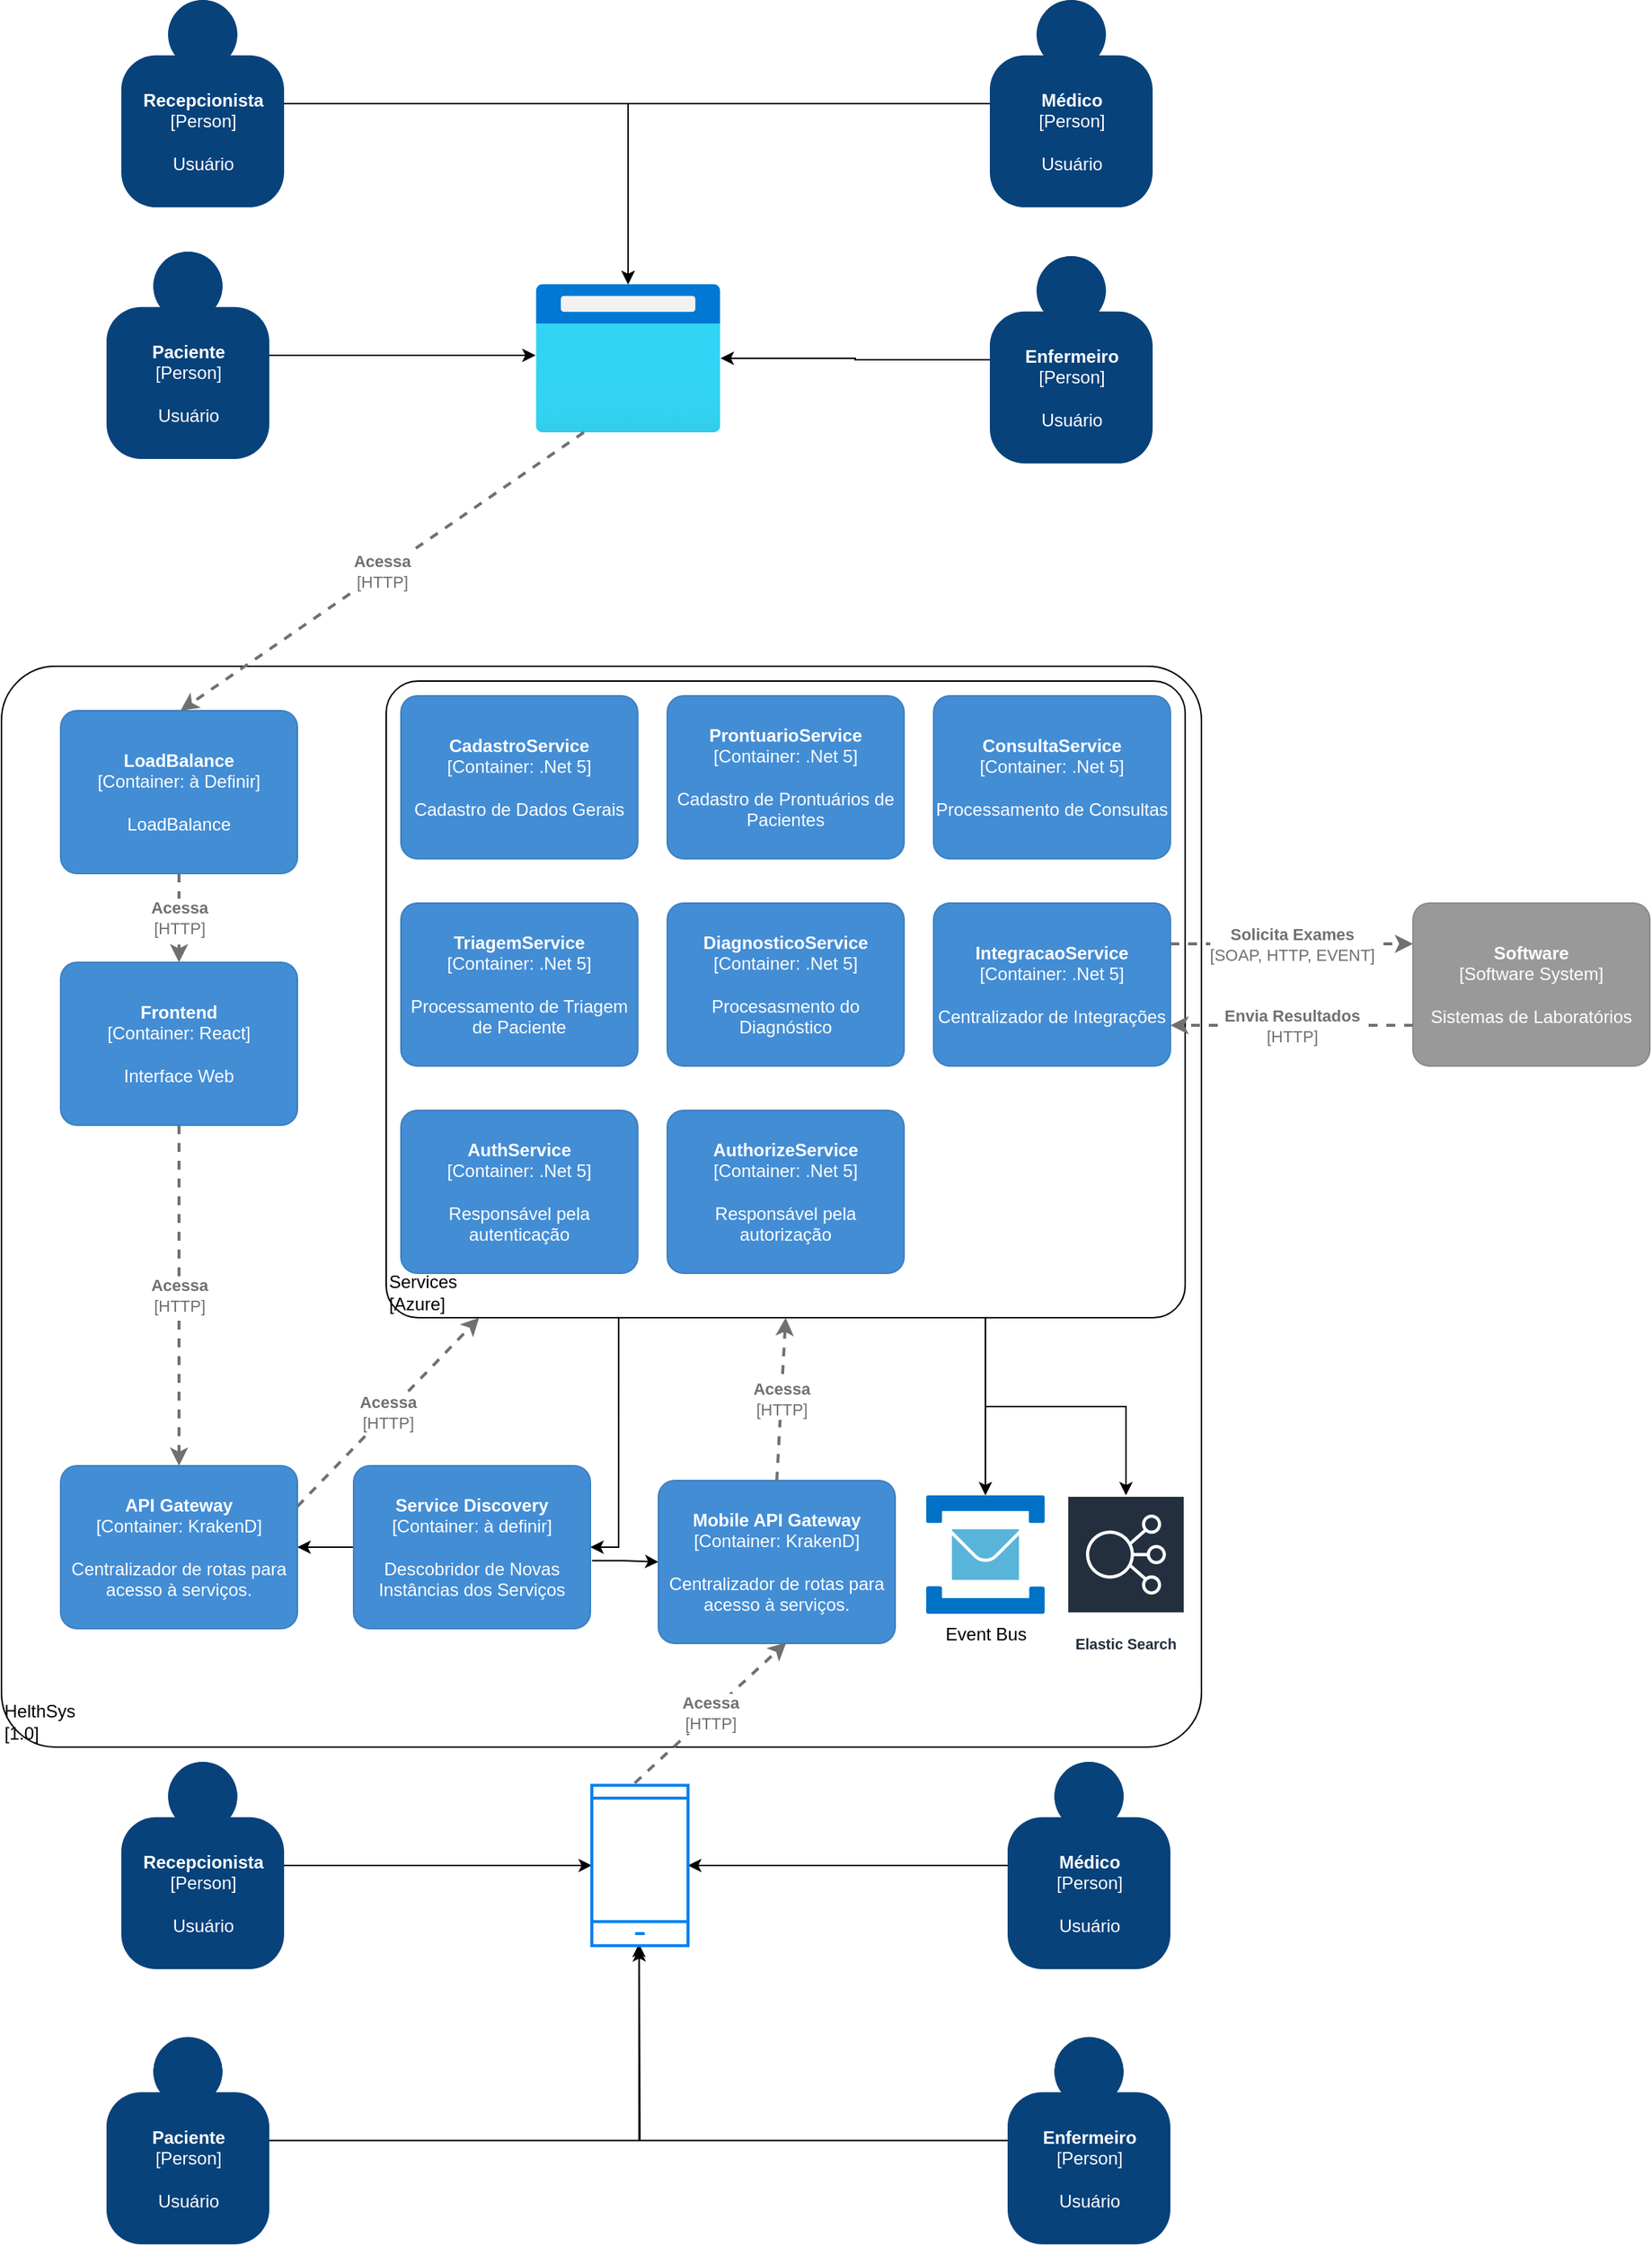 <mxfile version="14.9.0" type="google"><diagram id="BaI76qYOYfxVtnpHUfHF" name="Page-1"><mxGraphModel dx="923" dy="1544" grid="1" gridSize="10" guides="1" tooltips="1" connect="1" arrows="1" fold="1" page="1" pageScale="1" pageWidth="827" pageHeight="1169" math="0" shadow="0"><root><mxCell id="0"/><mxCell id="1" parent="0"/><object placeholders="1" c4Name="HelthSys" c4Type="ExecutionEnvironment" c4Application="1.0" label="&lt;div style=&quot;text-align: left&quot;&gt;%c4Name%&lt;/div&gt;&lt;div style=&quot;text-align: left&quot;&gt;[%c4Application%]&lt;/div&gt;" id="5dZFs4QNWxGwxjeWoB8a-1"><mxCell style="rounded=1;whiteSpace=wrap;html=1;labelBackgroundColor=none;fillColor=#ffffff;fontColor=#000000;align=left;arcSize=5;strokeColor=#000000;verticalAlign=bottom;metaEdit=1;metaData={&quot;c4Type&quot;:{&quot;editable&quot;:false}};points=[[0.25,0,0],[0.5,0,0],[0.75,0,0],[1,0.25,0],[1,0.5,0],[1,0.75,0],[0.75,1,0],[0.5,1,0],[0.25,1,0],[0,0.75,0],[0,0.5,0],[0,0.25,0]];" vertex="1" parent="1"><mxGeometry x="16" y="-690" width="811" height="730" as="geometry"/></mxCell></object><mxCell id="5dZFs4QNWxGwxjeWoB8a-16" style="edgeStyle=orthogonalEdgeStyle;rounded=0;orthogonalLoop=1;jettySize=auto;html=1;exitX=0.291;exitY=1.001;exitDx=0;exitDy=0;exitPerimeter=0;entryX=1;entryY=0.5;entryDx=0;entryDy=0;entryPerimeter=0;" edge="1" parent="1" source="5dZFs4QNWxGwxjeWoB8a-7" target="5dZFs4QNWxGwxjeWoB8a-9"><mxGeometry relative="1" as="geometry"><Array as="points"><mxPoint x="433" y="-95"/></Array></mxGeometry></mxCell><object placeholders="1" c4Name="Services" c4Type="DeploymentNode" c4OperationSystem="Azure" c4ScalingFactor="" label="&lt;div style=&quot;text-align: left&quot;&gt;%c4Name%&lt;/div&gt;&lt;div style=&quot;text-align: left&quot;&gt;[%c4OperationSystem%]&lt;/div&gt;&lt;div style=&quot;text-align: right&quot;&gt;%c4ScalingFactor%&lt;/div&gt;" id="5dZFs4QNWxGwxjeWoB8a-7"><mxCell style="rounded=1;whiteSpace=wrap;html=1;labelBackgroundColor=none;fillColor=#ffffff;fontColor=#000000;align=left;arcSize=5;strokeColor=#000000;verticalAlign=bottom;metaEdit=1;metaData={&quot;c4Type&quot;:{&quot;editable&quot;:false}};points=[[0.25,0,0],[0.5,0,0],[0.75,0,0],[1,0.25,0],[1,0.5,0],[1,0.75,0],[0.75,1,0],[0.5,1,0],[0.25,1,0],[0,0.75,0],[0,0.5,0],[0,0.25,0]];" vertex="1" parent="1"><mxGeometry x="276" y="-680" width="540" height="430" as="geometry"/></mxCell></object><object placeholders="1" c4Name="CadastroService" c4Type="Container" c4Technology=".Net 5" c4Description="Cadastro de Dados Gerais" label="&lt;b&gt;%c4Name%&lt;/b&gt;&lt;div&gt;[%c4Type%: %c4Technology%]&lt;/div&gt;&lt;br&gt;&lt;div&gt;%c4Description%&lt;/div&gt;" id="5dZFs4QNWxGwxjeWoB8a-2"><mxCell style="rounded=1;whiteSpace=wrap;html=1;labelBackgroundColor=none;fillColor=#438DD5;fontColor=#ffffff;align=center;arcSize=10;strokeColor=#3C7FC0;metaEdit=1;metaData={&quot;c4Type&quot;:{&quot;editable&quot;:false}};points=[[0.25,0,0],[0.5,0,0],[0.75,0,0],[1,0.25,0],[1,0.5,0],[1,0.75,0],[0.75,1,0],[0.5,1,0],[0.25,1,0],[0,0.75,0],[0,0.5,0],[0,0.25,0]];" vertex="1" parent="1"><mxGeometry x="286" y="-670" width="160" height="110.0" as="geometry"/></mxCell></object><object placeholders="1" c4Name="ProntuarioService" c4Type="Container" c4Technology=".Net 5" c4Description="Cadastro de Prontuários de Pacientes" label="&lt;b&gt;%c4Name%&lt;/b&gt;&lt;div&gt;[%c4Type%: %c4Technology%]&lt;/div&gt;&lt;br&gt;&lt;div&gt;%c4Description%&lt;/div&gt;" id="5dZFs4QNWxGwxjeWoB8a-3"><mxCell style="rounded=1;whiteSpace=wrap;html=1;labelBackgroundColor=none;fillColor=#438DD5;fontColor=#ffffff;align=center;arcSize=10;strokeColor=#3C7FC0;metaEdit=1;metaData={&quot;c4Type&quot;:{&quot;editable&quot;:false}};points=[[0.25,0,0],[0.5,0,0],[0.75,0,0],[1,0.25,0],[1,0.5,0],[1,0.75,0],[0.75,1,0],[0.5,1,0],[0.25,1,0],[0,0.75,0],[0,0.5,0],[0,0.25,0]];" vertex="1" parent="1"><mxGeometry x="466" y="-670" width="160" height="110.0" as="geometry"/></mxCell></object><object placeholders="1" c4Name="TriagemService" c4Type="Container" c4Technology=".Net 5" c4Description="Processamento de Triagem de Paciente" label="&lt;b&gt;%c4Name%&lt;/b&gt;&lt;div&gt;[%c4Type%: %c4Technology%]&lt;/div&gt;&lt;br&gt;&lt;div&gt;%c4Description%&lt;/div&gt;" id="5dZFs4QNWxGwxjeWoB8a-4"><mxCell style="rounded=1;whiteSpace=wrap;html=1;labelBackgroundColor=none;fillColor=#438DD5;fontColor=#ffffff;align=center;arcSize=10;strokeColor=#3C7FC0;metaEdit=1;metaData={&quot;c4Type&quot;:{&quot;editable&quot;:false}};points=[[0.25,0,0],[0.5,0,0],[0.75,0,0],[1,0.25,0],[1,0.5,0],[1,0.75,0],[0.75,1,0],[0.5,1,0],[0.25,1,0],[0,0.75,0],[0,0.5,0],[0,0.25,0]];" vertex="1" parent="1"><mxGeometry x="286" y="-530" width="160" height="110.0" as="geometry"/></mxCell></object><object placeholders="1" c4Name="DiagnosticoService" c4Type="Container" c4Technology=".Net 5" c4Description="Procesasmento do Diagnóstico" label="&lt;b&gt;%c4Name%&lt;/b&gt;&lt;div&gt;[%c4Type%: %c4Technology%]&lt;/div&gt;&lt;br&gt;&lt;div&gt;%c4Description%&lt;/div&gt;" id="5dZFs4QNWxGwxjeWoB8a-5"><mxCell style="rounded=1;whiteSpace=wrap;html=1;labelBackgroundColor=none;fillColor=#438DD5;fontColor=#ffffff;align=center;arcSize=10;strokeColor=#3C7FC0;metaEdit=1;metaData={&quot;c4Type&quot;:{&quot;editable&quot;:false}};points=[[0.25,0,0],[0.5,0,0],[0.75,0,0],[1,0.25,0],[1,0.5,0],[1,0.75,0],[0.75,1,0],[0.5,1,0],[0.25,1,0],[0,0.75,0],[0,0.5,0],[0,0.25,0]];" vertex="1" parent="1"><mxGeometry x="466" y="-530" width="160" height="110.0" as="geometry"/></mxCell></object><object placeholders="1" c4Name="ConsultaService" c4Type="Container" c4Technology=".Net 5" c4Description="Processamento de Consultas" label="&lt;b&gt;%c4Name%&lt;/b&gt;&lt;div&gt;[%c4Type%: %c4Technology%]&lt;/div&gt;&lt;br&gt;&lt;div&gt;%c4Description%&lt;/div&gt;" id="5dZFs4QNWxGwxjeWoB8a-6"><mxCell style="rounded=1;whiteSpace=wrap;html=1;labelBackgroundColor=none;fillColor=#438DD5;fontColor=#ffffff;align=center;arcSize=10;strokeColor=#3C7FC0;metaEdit=1;metaData={&quot;c4Type&quot;:{&quot;editable&quot;:false}};points=[[0.25,0,0],[0.5,0,0],[0.75,0,0],[1,0.25,0],[1,0.5,0],[1,0.75,0],[0.75,1,0],[0.5,1,0],[0.25,1,0],[0,0.75,0],[0,0.5,0],[0,0.25,0]];" vertex="1" parent="1"><mxGeometry x="646" y="-670" width="160" height="110.0" as="geometry"/></mxCell></object><object placeholders="1" c4Name="Frontend" c4Type="Container" c4Technology="React" c4Description="Interface Web" label="&lt;b&gt;%c4Name%&lt;/b&gt;&lt;div&gt;[%c4Type%: %c4Technology%]&lt;/div&gt;&lt;br&gt;&lt;div&gt;%c4Description%&lt;/div&gt;" id="5dZFs4QNWxGwxjeWoB8a-8"><mxCell style="rounded=1;whiteSpace=wrap;html=1;labelBackgroundColor=none;fillColor=#438DD5;fontColor=#ffffff;align=center;arcSize=10;strokeColor=#3C7FC0;metaEdit=1;metaData={&quot;c4Type&quot;:{&quot;editable&quot;:false}};points=[[0.25,0,0],[0.5,0,0],[0.75,0,0],[1,0.25,0],[1,0.5,0],[1,0.75,0],[0.75,1,0],[0.5,1,0],[0.25,1,0],[0,0.75,0],[0,0.5,0],[0,0.25,0]];" vertex="1" parent="1"><mxGeometry x="56" y="-490" width="160" height="110.0" as="geometry"/></mxCell></object><mxCell id="5dZFs4QNWxGwxjeWoB8a-13" style="edgeStyle=orthogonalEdgeStyle;rounded=0;orthogonalLoop=1;jettySize=auto;html=1;" edge="1" parent="1" source="5dZFs4QNWxGwxjeWoB8a-9" target="5dZFs4QNWxGwxjeWoB8a-10"><mxGeometry relative="1" as="geometry"/></mxCell><mxCell id="5dZFs4QNWxGwxjeWoB8a-28" style="edgeStyle=orthogonalEdgeStyle;rounded=0;orthogonalLoop=1;jettySize=auto;html=1;entryX=0;entryY=0.5;entryDx=0;entryDy=0;entryPerimeter=0;exitX=1.007;exitY=0.583;exitDx=0;exitDy=0;exitPerimeter=0;" edge="1" parent="1" source="5dZFs4QNWxGwxjeWoB8a-9" target="5dZFs4QNWxGwxjeWoB8a-27"><mxGeometry relative="1" as="geometry"/></mxCell><object placeholders="1" c4Name="Service Discovery" c4Type="Container" c4Technology="à definir" c4Description="Descobridor de Novas Instâncias dos Serviços" label="&lt;b&gt;%c4Name%&lt;/b&gt;&lt;div&gt;[%c4Type%: %c4Technology%]&lt;/div&gt;&lt;br&gt;&lt;div&gt;%c4Description%&lt;/div&gt;" id="5dZFs4QNWxGwxjeWoB8a-9"><mxCell style="rounded=1;whiteSpace=wrap;html=1;labelBackgroundColor=none;fillColor=#438DD5;fontColor=#ffffff;align=center;arcSize=10;strokeColor=#3C7FC0;metaEdit=1;metaData={&quot;c4Type&quot;:{&quot;editable&quot;:false}};points=[[0.25,0,0],[0.5,0,0],[0.75,0,0],[1,0.25,0],[1,0.5,0],[1,0.75,0],[0.75,1,0],[0.5,1,0],[0.25,1,0],[0,0.75,0],[0,0.5,0],[0,0.25,0]];" vertex="1" parent="1"><mxGeometry x="254" y="-150" width="160" height="110.0" as="geometry"/></mxCell></object><object placeholders="1" c4Name="API Gateway" c4Type="Container" c4Technology="KrakenD" c4Description="Centralizador de rotas para acesso à serviços." label="&lt;b&gt;%c4Name%&lt;/b&gt;&lt;div&gt;[%c4Type%: %c4Technology%]&lt;/div&gt;&lt;br&gt;&lt;div&gt;%c4Description%&lt;/div&gt;" id="5dZFs4QNWxGwxjeWoB8a-10"><mxCell style="rounded=1;whiteSpace=wrap;html=1;labelBackgroundColor=none;fillColor=#438DD5;fontColor=#ffffff;align=center;arcSize=10;strokeColor=#3C7FC0;metaEdit=1;metaData={&quot;c4Type&quot;:{&quot;editable&quot;:false}};points=[[0.25,0,0],[0.5,0,0],[0.75,0,0],[1,0.25,0],[1,0.5,0],[1,0.75,0],[0.75,1,0],[0.5,1,0],[0.25,1,0],[0,0.75,0],[0,0.5,0],[0,0.25,0]];" vertex="1" parent="1"><mxGeometry x="56" y="-150" width="160" height="110.0" as="geometry"/></mxCell></object><object placeholders="1" c4Name="IntegracaoService" c4Type="Container" c4Technology=".Net 5" c4Description="Centralizador de Integrações" label="&lt;b&gt;%c4Name%&lt;/b&gt;&lt;div&gt;[%c4Type%: %c4Technology%]&lt;/div&gt;&lt;br&gt;&lt;div&gt;%c4Description%&lt;/div&gt;" id="5dZFs4QNWxGwxjeWoB8a-19"><mxCell style="rounded=1;whiteSpace=wrap;html=1;labelBackgroundColor=none;fillColor=#438DD5;fontColor=#ffffff;align=center;arcSize=10;strokeColor=#3C7FC0;metaEdit=1;metaData={&quot;c4Type&quot;:{&quot;editable&quot;:false}};points=[[0.25,0,0],[0.5,0,0],[0.75,0,0],[1,0.25,0],[1,0.5,0],[1,0.75,0],[0.75,1,0],[0.5,1,0],[0.25,1,0],[0,0.75,0],[0,0.5,0],[0,0.25,0]];" vertex="1" parent="1"><mxGeometry x="646" y="-530" width="160" height="110.0" as="geometry"/></mxCell></object><mxCell id="5dZFs4QNWxGwxjeWoB8a-21" value="Event Bus" style="aspect=fixed;html=1;points=[];align=center;image;fontSize=12;image=img/lib/mscae/Service_Bus.svg;" vertex="1" parent="1"><mxGeometry x="641" y="-130" width="80" height="80" as="geometry"/></mxCell><mxCell id="5dZFs4QNWxGwxjeWoB8a-22" style="edgeStyle=orthogonalEdgeStyle;rounded=0;orthogonalLoop=1;jettySize=auto;html=1;exitX=0.75;exitY=1;exitDx=0;exitDy=0;exitPerimeter=0;" edge="1" parent="1" source="5dZFs4QNWxGwxjeWoB8a-7" target="5dZFs4QNWxGwxjeWoB8a-21"><mxGeometry relative="1" as="geometry"><mxPoint x="472.84" y="-357.21" as="sourcePoint"/><mxPoint x="397" y="-135" as="targetPoint"/></mxGeometry></mxCell><mxCell id="5dZFs4QNWxGwxjeWoB8a-23" value="Elastic Search" style="outlineConnect=0;fontColor=#232F3E;gradientColor=none;strokeColor=#ffffff;fillColor=#232F3E;dashed=0;verticalLabelPosition=middle;verticalAlign=bottom;align=center;html=1;whiteSpace=wrap;fontSize=10;fontStyle=1;spacing=3;shape=mxgraph.aws4.productIcon;prIcon=mxgraph.aws4.elastic_load_balancing;" vertex="1" parent="1"><mxGeometry x="736" y="-130" width="80" height="110" as="geometry"/></mxCell><mxCell id="5dZFs4QNWxGwxjeWoB8a-24" style="edgeStyle=orthogonalEdgeStyle;rounded=0;orthogonalLoop=1;jettySize=auto;html=1;exitX=0.75;exitY=1;exitDx=0;exitDy=0;exitPerimeter=0;" edge="1" parent="1" source="5dZFs4QNWxGwxjeWoB8a-7" target="5dZFs4QNWxGwxjeWoB8a-23"><mxGeometry relative="1" as="geometry"><mxPoint x="691" y="-360" as="sourcePoint"/><mxPoint x="691" y="-200" as="targetPoint"/></mxGeometry></mxCell><object placeholders="1" c4Name="LoadBalance" c4Type="Container" c4Technology="à Definir" c4Description="LoadBalance" label="&lt;b&gt;%c4Name%&lt;/b&gt;&lt;div&gt;[%c4Type%: %c4Technology%]&lt;/div&gt;&lt;br&gt;&lt;div&gt;%c4Description%&lt;/div&gt;" id="5dZFs4QNWxGwxjeWoB8a-25"><mxCell style="rounded=1;whiteSpace=wrap;html=1;labelBackgroundColor=none;fillColor=#438DD5;fontColor=#ffffff;align=center;arcSize=10;strokeColor=#3C7FC0;metaEdit=1;metaData={&quot;c4Type&quot;:{&quot;editable&quot;:false}};points=[[0.25,0,0],[0.5,0,0],[0.75,0,0],[1,0.25,0],[1,0.5,0],[1,0.75,0],[0.75,1,0],[0.5,1,0],[0.25,1,0],[0,0.75,0],[0,0.5,0],[0,0.25,0]];" vertex="1" parent="1"><mxGeometry x="56" y="-660" width="160" height="110.0" as="geometry"/></mxCell></object><object placeholders="1" c4Name="Mobile API Gateway" c4Type="Container" c4Technology="KrakenD" c4Description="Centralizador de rotas para acesso à serviços." label="&lt;b&gt;%c4Name%&lt;/b&gt;&lt;div&gt;[%c4Type%: %c4Technology%]&lt;/div&gt;&lt;br&gt;&lt;div&gt;%c4Description%&lt;/div&gt;" id="5dZFs4QNWxGwxjeWoB8a-27"><mxCell style="rounded=1;whiteSpace=wrap;html=1;labelBackgroundColor=none;fillColor=#438DD5;fontColor=#ffffff;align=center;arcSize=10;strokeColor=#3C7FC0;metaEdit=1;metaData={&quot;c4Type&quot;:{&quot;editable&quot;:false}};points=[[0.25,0,0],[0.5,0,0],[0.75,0,0],[1,0.25,0],[1,0.5,0],[1,0.75,0],[0.75,1,0],[0.5,1,0],[0.25,1,0],[0,0.75,0],[0,0.5,0],[0,0.25,0]];" vertex="1" parent="1"><mxGeometry x="460" y="-140" width="160" height="110.0" as="geometry"/></mxCell></object><mxCell id="5dZFs4QNWxGwxjeWoB8a-47" style="edgeStyle=orthogonalEdgeStyle;rounded=0;orthogonalLoop=1;jettySize=auto;html=1;" edge="1" parent="1" source="5dZFs4QNWxGwxjeWoB8a-30" target="5dZFs4QNWxGwxjeWoB8a-44"><mxGeometry relative="1" as="geometry"/></mxCell><object placeholders="1" c4Name="Recepcionista" c4Type="Person" c4Description="Usuário" label="&lt;b&gt;%c4Name%&lt;/b&gt;&lt;div&gt;[%c4Type%]&lt;/div&gt;&lt;br&gt;&lt;div&gt;%c4Description%&lt;/div&gt;" id="5dZFs4QNWxGwxjeWoB8a-30"><mxCell style="html=1;dashed=0;whitespace=wrap;fillColor=#08427b;strokeColor=none;fontColor=#ffffff;shape=mxgraph.c4.person;align=center;metaEdit=1;points=[[0.5,0,0],[1,0.5,0],[1,0.75,0],[0.75,1,0],[0.5,1,0],[0.25,1,0],[0,0.75,0],[0,0.5,0]];metaData={&quot;c4Type&quot;:{&quot;editable&quot;:false}};" vertex="1" parent="1"><mxGeometry x="97" y="-1140" width="110.0" height="140" as="geometry"/></mxCell></object><mxCell id="5dZFs4QNWxGwxjeWoB8a-45" style="edgeStyle=orthogonalEdgeStyle;rounded=0;orthogonalLoop=1;jettySize=auto;html=1;" edge="1" parent="1" source="5dZFs4QNWxGwxjeWoB8a-31" target="5dZFs4QNWxGwxjeWoB8a-44"><mxGeometry relative="1" as="geometry"/></mxCell><object placeholders="1" c4Name="Enfermeiro" c4Type="Person" c4Description="Usuário" label="&lt;b&gt;%c4Name%&lt;/b&gt;&lt;div&gt;[%c4Type%]&lt;/div&gt;&lt;br&gt;&lt;div&gt;%c4Description%&lt;/div&gt;" id="5dZFs4QNWxGwxjeWoB8a-31"><mxCell style="html=1;dashed=0;whitespace=wrap;fillColor=#08427b;strokeColor=none;fontColor=#ffffff;shape=mxgraph.c4.person;align=center;metaEdit=1;points=[[0.5,0,0],[1,0.5,0],[1,0.75,0],[0.75,1,0],[0.5,1,0],[0.25,1,0],[0,0.75,0],[0,0.5,0]];metaData={&quot;c4Type&quot;:{&quot;editable&quot;:false}};" vertex="1" parent="1"><mxGeometry x="684" y="-967" width="110.0" height="140" as="geometry"/></mxCell></object><mxCell id="5dZFs4QNWxGwxjeWoB8a-48" style="edgeStyle=orthogonalEdgeStyle;rounded=0;orthogonalLoop=1;jettySize=auto;html=1;" edge="1" parent="1" source="5dZFs4QNWxGwxjeWoB8a-32" target="5dZFs4QNWxGwxjeWoB8a-44"><mxGeometry relative="1" as="geometry"/></mxCell><object placeholders="1" c4Name="Médico" c4Type="Person" c4Description="Usuário" label="&lt;b&gt;%c4Name%&lt;/b&gt;&lt;div&gt;[%c4Type%]&lt;/div&gt;&lt;br&gt;&lt;div&gt;%c4Description%&lt;/div&gt;" id="5dZFs4QNWxGwxjeWoB8a-32"><mxCell style="html=1;dashed=0;whitespace=wrap;fillColor=#08427b;strokeColor=none;fontColor=#ffffff;shape=mxgraph.c4.person;align=center;metaEdit=1;points=[[0.5,0,0],[1,0.5,0],[1,0.75,0],[0.75,1,0],[0.5,1,0],[0.25,1,0],[0,0.75,0],[0,0.5,0]];metaData={&quot;c4Type&quot;:{&quot;editable&quot;:false}};" vertex="1" parent="1"><mxGeometry x="684" y="-1140" width="110.0" height="140" as="geometry"/></mxCell></object><mxCell id="5dZFs4QNWxGwxjeWoB8a-46" style="edgeStyle=orthogonalEdgeStyle;rounded=0;orthogonalLoop=1;jettySize=auto;html=1;entryX=0;entryY=0.48;entryDx=0;entryDy=0;entryPerimeter=0;" edge="1" parent="1" source="5dZFs4QNWxGwxjeWoB8a-33" target="5dZFs4QNWxGwxjeWoB8a-44"><mxGeometry relative="1" as="geometry"/></mxCell><object placeholders="1" c4Name="Paciente" c4Type="Person" c4Description="Usuário" label="&lt;b&gt;%c4Name%&lt;/b&gt;&lt;div&gt;[%c4Type%]&lt;/div&gt;&lt;br&gt;&lt;div&gt;%c4Description%&lt;/div&gt;" id="5dZFs4QNWxGwxjeWoB8a-33"><mxCell style="html=1;dashed=0;whitespace=wrap;fillColor=#08427b;strokeColor=none;fontColor=#ffffff;shape=mxgraph.c4.person;align=center;metaEdit=1;points=[[0.5,0,0],[1,0.5,0],[1,0.75,0],[0.75,1,0],[0.5,1,0],[0.25,1,0],[0,0.75,0],[0,0.5,0]];metaData={&quot;c4Type&quot;:{&quot;editable&quot;:false}};" vertex="1" parent="1"><mxGeometry x="87" y="-970" width="110.0" height="140" as="geometry"/></mxCell></object><mxCell id="5dZFs4QNWxGwxjeWoB8a-41" style="edgeStyle=orthogonalEdgeStyle;rounded=0;orthogonalLoop=1;jettySize=auto;html=1;" edge="1" parent="1" source="5dZFs4QNWxGwxjeWoB8a-34" target="5dZFs4QNWxGwxjeWoB8a-38"><mxGeometry relative="1" as="geometry"/></mxCell><object placeholders="1" c4Name="Recepcionista" c4Type="Person" c4Description="Usuário" label="&lt;b&gt;%c4Name%&lt;/b&gt;&lt;div&gt;[%c4Type%]&lt;/div&gt;&lt;br&gt;&lt;div&gt;%c4Description%&lt;/div&gt;" id="5dZFs4QNWxGwxjeWoB8a-34"><mxCell style="html=1;dashed=0;whitespace=wrap;fillColor=#08427b;strokeColor=none;fontColor=#ffffff;shape=mxgraph.c4.person;align=center;metaEdit=1;points=[[0.5,0,0],[1,0.5,0],[1,0.75,0],[0.75,1,0],[0.5,1,0],[0.25,1,0],[0,0.75,0],[0,0.5,0]];metaData={&quot;c4Type&quot;:{&quot;editable&quot;:false}};" vertex="1" parent="1"><mxGeometry x="97" y="50.0" width="110.0" height="140" as="geometry"/></mxCell></object><mxCell id="5dZFs4QNWxGwxjeWoB8a-42" style="edgeStyle=orthogonalEdgeStyle;rounded=0;orthogonalLoop=1;jettySize=auto;html=1;" edge="1" parent="1" source="5dZFs4QNWxGwxjeWoB8a-35"><mxGeometry relative="1" as="geometry"><mxPoint x="447" y="175.83" as="targetPoint"/></mxGeometry></mxCell><object placeholders="1" c4Name="Enfermeiro" c4Type="Person" c4Description="Usuário" label="&lt;b&gt;%c4Name%&lt;/b&gt;&lt;div&gt;[%c4Type%]&lt;/div&gt;&lt;br&gt;&lt;div&gt;%c4Description%&lt;/div&gt;" id="5dZFs4QNWxGwxjeWoB8a-35"><mxCell style="html=1;dashed=0;whitespace=wrap;fillColor=#08427b;strokeColor=none;fontColor=#ffffff;shape=mxgraph.c4.person;align=center;metaEdit=1;points=[[0.5,0,0],[1,0.5,0],[1,0.75,0],[0.75,1,0],[0.5,1,0],[0.25,1,0],[0,0.75,0],[0,0.5,0]];metaData={&quot;c4Type&quot;:{&quot;editable&quot;:false}};" vertex="1" parent="1"><mxGeometry x="696" y="235.83" width="110.0" height="140" as="geometry"/></mxCell></object><mxCell id="5dZFs4QNWxGwxjeWoB8a-43" style="edgeStyle=orthogonalEdgeStyle;rounded=0;orthogonalLoop=1;jettySize=auto;html=1;" edge="1" parent="1" source="5dZFs4QNWxGwxjeWoB8a-36" target="5dZFs4QNWxGwxjeWoB8a-38"><mxGeometry relative="1" as="geometry"/></mxCell><object placeholders="1" c4Name="Médico" c4Type="Person" c4Description="Usuário" label="&lt;b&gt;%c4Name%&lt;/b&gt;&lt;div&gt;[%c4Type%]&lt;/div&gt;&lt;br&gt;&lt;div&gt;%c4Description%&lt;/div&gt;" id="5dZFs4QNWxGwxjeWoB8a-36"><mxCell style="html=1;dashed=0;whitespace=wrap;fillColor=#08427b;strokeColor=none;fontColor=#ffffff;shape=mxgraph.c4.person;align=center;metaEdit=1;points=[[0.5,0,0],[1,0.5,0],[1,0.75,0],[0.75,1,0],[0.5,1,0],[0.25,1,0],[0,0.75,0],[0,0.5,0]];metaData={&quot;c4Type&quot;:{&quot;editable&quot;:false}};" vertex="1" parent="1"><mxGeometry x="696" y="50.0" width="110.0" height="140" as="geometry"/></mxCell></object><mxCell id="5dZFs4QNWxGwxjeWoB8a-40" style="edgeStyle=orthogonalEdgeStyle;rounded=0;orthogonalLoop=1;jettySize=auto;html=1;entryX=0.49;entryY=0.988;entryDx=0;entryDy=0;entryPerimeter=0;" edge="1" parent="1" source="5dZFs4QNWxGwxjeWoB8a-37" target="5dZFs4QNWxGwxjeWoB8a-38"><mxGeometry relative="1" as="geometry"/></mxCell><object placeholders="1" c4Name="Paciente" c4Type="Person" c4Description="Usuário" label="&lt;b&gt;%c4Name%&lt;/b&gt;&lt;div&gt;[%c4Type%]&lt;/div&gt;&lt;br&gt;&lt;div&gt;%c4Description%&lt;/div&gt;" id="5dZFs4QNWxGwxjeWoB8a-37"><mxCell style="html=1;dashed=0;whitespace=wrap;fillColor=#08427b;strokeColor=none;fontColor=#ffffff;shape=mxgraph.c4.person;align=center;metaEdit=1;points=[[0.5,0,0],[1,0.5,0],[1,0.75,0],[0.75,1,0],[0.5,1,0],[0.25,1,0],[0,0.75,0],[0,0.5,0]];metaData={&quot;c4Type&quot;:{&quot;editable&quot;:false}};" vertex="1" parent="1"><mxGeometry x="87" y="235.83" width="110.0" height="140" as="geometry"/></mxCell></object><mxCell id="5dZFs4QNWxGwxjeWoB8a-38" value="" style="html=1;verticalLabelPosition=bottom;align=center;labelBackgroundColor=#ffffff;verticalAlign=top;strokeWidth=2;strokeColor=#0080F0;shadow=0;dashed=0;shape=mxgraph.ios7.icons.smartphone;" vertex="1" parent="1"><mxGeometry x="415" y="65.83" width="65" height="108.33" as="geometry"/></mxCell><mxCell id="5dZFs4QNWxGwxjeWoB8a-44" value="" style="aspect=fixed;html=1;points=[];align=center;image;fontSize=12;image=img/lib/azure2/general/Browser.svg;" vertex="1" parent="1"><mxGeometry x="377" y="-948" width="125" height="100" as="geometry"/></mxCell><object placeholders="1" c4Type="Relationship" c4Technology="HTTP" c4Description="Acessa" label="&lt;div style=&quot;text-align: left&quot;&gt;&lt;div style=&quot;text-align: center&quot;&gt;&lt;b&gt;%c4Description%&lt;/b&gt;&lt;/div&gt;&lt;div style=&quot;text-align: center&quot;&gt;[%c4Technology%]&lt;/div&gt;&lt;/div&gt;" id="5dZFs4QNWxGwxjeWoB8a-49"><mxCell style="edgeStyle=none;rounded=0;html=1;jettySize=auto;orthogonalLoop=1;strokeColor=#707070;strokeWidth=2;fontColor=#707070;jumpStyle=none;dashed=1;metaEdit=1;metaData={&quot;c4Type&quot;:{&quot;editable&quot;:false}};exitX=0.261;exitY=1;exitDx=0;exitDy=0;exitPerimeter=0;" edge="1" parent="1" source="5dZFs4QNWxGwxjeWoB8a-44"><mxGeometry width="160" relative="1" as="geometry"><mxPoint x="437" y="-850" as="sourcePoint"/><mxPoint x="137" y="-660" as="targetPoint"/></mxGeometry></mxCell></object><object placeholders="1" c4Type="Relationship" c4Technology="HTTP" c4Description="Acessa" label="&lt;div style=&quot;text-align: left&quot;&gt;&lt;div style=&quot;text-align: center&quot;&gt;&lt;b&gt;%c4Description%&lt;/b&gt;&lt;/div&gt;&lt;div style=&quot;text-align: center&quot;&gt;[%c4Technology%]&lt;/div&gt;&lt;/div&gt;" id="5dZFs4QNWxGwxjeWoB8a-50"><mxCell style="edgeStyle=none;rounded=0;html=1;entryX=0.54;entryY=0.994;jettySize=auto;orthogonalLoop=1;strokeColor=#707070;strokeWidth=2;fontColor=#707070;jumpStyle=none;dashed=1;metaEdit=1;metaData={&quot;c4Type&quot;:{&quot;editable&quot;:false}};entryDx=0;entryDy=0;entryPerimeter=0;exitX=0.446;exitY=-0.014;exitDx=0;exitDy=0;exitPerimeter=0;" edge="1" parent="1" source="5dZFs4QNWxGwxjeWoB8a-38" target="5dZFs4QNWxGwxjeWoB8a-27"><mxGeometry width="160" relative="1" as="geometry"><mxPoint x="417" y="-110" as="sourcePoint"/><mxPoint x="577" y="-110" as="targetPoint"/></mxGeometry></mxCell></object><object placeholders="1" c4Type="Relationship" c4Technology="HTTP" c4Description="Acessa" label="&lt;div style=&quot;text-align: left&quot;&gt;&lt;div style=&quot;text-align: center&quot;&gt;&lt;b&gt;%c4Description%&lt;/b&gt;&lt;/div&gt;&lt;div style=&quot;text-align: center&quot;&gt;[%c4Technology%]&lt;/div&gt;&lt;/div&gt;" id="5dZFs4QNWxGwxjeWoB8a-51"><mxCell style="edgeStyle=none;rounded=0;html=1;entryX=0.5;entryY=1;jettySize=auto;orthogonalLoop=1;strokeColor=#707070;strokeWidth=2;fontColor=#707070;jumpStyle=none;dashed=1;metaEdit=1;metaData={&quot;c4Type&quot;:{&quot;editable&quot;:false}};entryDx=0;entryDy=0;entryPerimeter=0;exitX=0.5;exitY=0;exitDx=0;exitDy=0;exitPerimeter=0;" edge="1" parent="1" source="5dZFs4QNWxGwxjeWoB8a-27" target="5dZFs4QNWxGwxjeWoB8a-7"><mxGeometry width="160" relative="1" as="geometry"><mxPoint x="491.8" y="-230.427" as="sourcePoint"/><mxPoint x="600.21" y="-359.57" as="targetPoint"/></mxGeometry></mxCell></object><object placeholders="1" c4Type="Relationship" c4Technology="HTTP" c4Description="Acessa" label="&lt;div style=&quot;text-align: left&quot;&gt;&lt;div style=&quot;text-align: center&quot;&gt;&lt;b&gt;%c4Description%&lt;/b&gt;&lt;/div&gt;&lt;div style=&quot;text-align: center&quot;&gt;[%c4Technology%]&lt;/div&gt;&lt;/div&gt;" id="5dZFs4QNWxGwxjeWoB8a-52"><mxCell style="edgeStyle=none;rounded=0;html=1;jettySize=auto;orthogonalLoop=1;strokeColor=#707070;strokeWidth=2;fontColor=#707070;jumpStyle=none;dashed=1;metaEdit=1;metaData={&quot;c4Type&quot;:{&quot;editable&quot;:false}};exitX=1;exitY=0.25;exitDx=0;exitDy=0;exitPerimeter=0;" edge="1" parent="1" source="5dZFs4QNWxGwxjeWoB8a-10" target="5dZFs4QNWxGwxjeWoB8a-7"><mxGeometry width="160" relative="1" as="geometry"><mxPoint x="556" y="-280" as="sourcePoint"/><mxPoint x="556" y="-360.0" as="targetPoint"/></mxGeometry></mxCell></object><object placeholders="1" c4Type="Relationship" c4Technology="HTTP" c4Description="Acessa" label="&lt;div style=&quot;text-align: left&quot;&gt;&lt;div style=&quot;text-align: center&quot;&gt;&lt;b&gt;%c4Description%&lt;/b&gt;&lt;/div&gt;&lt;div style=&quot;text-align: center&quot;&gt;[%c4Technology%]&lt;/div&gt;&lt;/div&gt;" id="5dZFs4QNWxGwxjeWoB8a-53"><mxCell style="edgeStyle=none;rounded=0;html=1;jettySize=auto;orthogonalLoop=1;strokeColor=#707070;strokeWidth=2;fontColor=#707070;jumpStyle=none;dashed=1;metaEdit=1;metaData={&quot;c4Type&quot;:{&quot;editable&quot;:false}};exitX=0.5;exitY=1;exitDx=0;exitDy=0;exitPerimeter=0;" edge="1" parent="1" source="5dZFs4QNWxGwxjeWoB8a-25" target="5dZFs4QNWxGwxjeWoB8a-8"><mxGeometry width="160" relative="1" as="geometry"><mxPoint x="226" y="-312.5" as="sourcePoint"/><mxPoint x="303.407" y="-360.0" as="targetPoint"/></mxGeometry></mxCell></object><object placeholders="1" c4Type="Relationship" c4Technology="HTTP" c4Description="Acessa" label="&lt;div style=&quot;text-align: left&quot;&gt;&lt;div style=&quot;text-align: center&quot;&gt;&lt;b&gt;%c4Description%&lt;/b&gt;&lt;/div&gt;&lt;div style=&quot;text-align: center&quot;&gt;[%c4Technology%]&lt;/div&gt;&lt;/div&gt;" id="5dZFs4QNWxGwxjeWoB8a-54"><mxCell style="edgeStyle=none;rounded=0;html=1;jettySize=auto;orthogonalLoop=1;strokeColor=#707070;strokeWidth=2;fontColor=#707070;jumpStyle=none;dashed=1;metaEdit=1;metaData={&quot;c4Type&quot;:{&quot;editable&quot;:false}};exitX=0.5;exitY=1;exitDx=0;exitDy=0;exitPerimeter=0;" edge="1" parent="1" source="5dZFs4QNWxGwxjeWoB8a-8" target="5dZFs4QNWxGwxjeWoB8a-10"><mxGeometry width="160" relative="1" as="geometry"><mxPoint x="146" y="-540.0" as="sourcePoint"/><mxPoint x="146" y="-480.0" as="targetPoint"/></mxGeometry></mxCell></object><object placeholders="1" c4Name="AuthService" c4Type="Container" c4Technology=".Net 5" c4Description="Responsável pela autenticação" label="&lt;b&gt;%c4Name%&lt;/b&gt;&lt;div&gt;[%c4Type%: %c4Technology%]&lt;/div&gt;&lt;br&gt;&lt;div&gt;%c4Description%&lt;/div&gt;" id="5dZFs4QNWxGwxjeWoB8a-55"><mxCell style="rounded=1;whiteSpace=wrap;html=1;labelBackgroundColor=none;fillColor=#438DD5;fontColor=#ffffff;align=center;arcSize=10;strokeColor=#3C7FC0;metaEdit=1;metaData={&quot;c4Type&quot;:{&quot;editable&quot;:false}};points=[[0.25,0,0],[0.5,0,0],[0.75,0,0],[1,0.25,0],[1,0.5,0],[1,0.75,0],[0.75,1,0],[0.5,1,0],[0.25,1,0],[0,0.75,0],[0,0.5,0],[0,0.25,0]];" vertex="1" parent="1"><mxGeometry x="286" y="-390" width="160" height="110.0" as="geometry"/></mxCell></object><object placeholders="1" c4Name="AuthorizeService" c4Type="Container" c4Technology=".Net 5" c4Description="Responsável pela autorização" label="&lt;b&gt;%c4Name%&lt;/b&gt;&lt;div&gt;[%c4Type%: %c4Technology%]&lt;/div&gt;&lt;br&gt;&lt;div&gt;%c4Description%&lt;/div&gt;" id="5dZFs4QNWxGwxjeWoB8a-56"><mxCell style="rounded=1;whiteSpace=wrap;html=1;labelBackgroundColor=none;fillColor=#438DD5;fontColor=#ffffff;align=center;arcSize=10;strokeColor=#3C7FC0;metaEdit=1;metaData={&quot;c4Type&quot;:{&quot;editable&quot;:false}};points=[[0.25,0,0],[0.5,0,0],[0.75,0,0],[1,0.25,0],[1,0.5,0],[1,0.75,0],[0.75,1,0],[0.5,1,0],[0.25,1,0],[0,0.75,0],[0,0.5,0],[0,0.25,0]];" vertex="1" parent="1"><mxGeometry x="466" y="-390" width="160" height="110.0" as="geometry"/></mxCell></object><object placeholders="1" c4Name="Software" c4Type="Software System" c4Description="Sistemas de Laboratórios" label="&lt;b&gt;%c4Name%&lt;/b&gt;&lt;div&gt;[%c4Type%]&lt;/div&gt;&lt;br&gt;&lt;div&gt;%c4Description%&lt;/div&gt;" id="5dZFs4QNWxGwxjeWoB8a-57"><mxCell style="rounded=1;whiteSpace=wrap;html=1;labelBackgroundColor=none;fillColor=#999999;fontColor=#ffffff;align=center;arcSize=10;strokeColor=#8A8A8A;metaEdit=1;metaData={&quot;c4Type&quot;:{&quot;editable&quot;:false}};points=[[0.25,0,0],[0.5,0,0],[0.75,0,0],[1,0.25,0],[1,0.5,0],[1,0.75,0],[0.75,1,0],[0.5,1,0],[0.25,1,0],[0,0.75,0],[0,0.5,0],[0,0.25,0]];" vertex="1" parent="1"><mxGeometry x="970" y="-530" width="160" height="110.0" as="geometry"/></mxCell></object><object placeholders="1" c4Type="Relationship" c4Technology="SOAP, HTTP, EVENT" c4Description="Solicita Exames" label="&lt;div style=&quot;text-align: left&quot;&gt;&lt;div style=&quot;text-align: center&quot;&gt;&lt;b&gt;%c4Description%&lt;/b&gt;&lt;/div&gt;&lt;div style=&quot;text-align: center&quot;&gt;[%c4Technology%]&lt;/div&gt;&lt;/div&gt;" id="5dZFs4QNWxGwxjeWoB8a-59"><mxCell style="edgeStyle=none;rounded=0;html=1;entryX=0;entryY=0.25;jettySize=auto;orthogonalLoop=1;strokeColor=#707070;strokeWidth=2;fontColor=#707070;jumpStyle=none;dashed=1;metaEdit=1;metaData={&quot;c4Type&quot;:{&quot;editable&quot;:false}};exitX=1;exitY=0.25;exitDx=0;exitDy=0;exitPerimeter=0;entryDx=0;entryDy=0;entryPerimeter=0;" edge="1" parent="1" source="5dZFs4QNWxGwxjeWoB8a-19" target="5dZFs4QNWxGwxjeWoB8a-57"><mxGeometry width="160" relative="1" as="geometry"><mxPoint x="850" y="-490" as="sourcePoint"/><mxPoint x="1010" y="-490" as="targetPoint"/></mxGeometry></mxCell></object><object placeholders="1" c4Type="Relationship" c4Technology="HTTP" c4Description="Envia Resultados" label="&lt;div style=&quot;text-align: left&quot;&gt;&lt;div style=&quot;text-align: center&quot;&gt;&lt;b&gt;%c4Description%&lt;/b&gt;&lt;/div&gt;&lt;div style=&quot;text-align: center&quot;&gt;[%c4Technology%]&lt;/div&gt;&lt;/div&gt;" id="5dZFs4QNWxGwxjeWoB8a-60"><mxCell style="edgeStyle=none;rounded=0;html=1;entryX=1;entryY=0.75;jettySize=auto;orthogonalLoop=1;strokeColor=#707070;strokeWidth=2;fontColor=#707070;jumpStyle=none;dashed=1;metaEdit=1;metaData={&quot;c4Type&quot;:{&quot;editable&quot;:false}};exitX=0;exitY=0.75;exitDx=0;exitDy=0;exitPerimeter=0;entryDx=0;entryDy=0;entryPerimeter=0;" edge="1" parent="1" source="5dZFs4QNWxGwxjeWoB8a-57" target="5dZFs4QNWxGwxjeWoB8a-19"><mxGeometry width="160" relative="1" as="geometry"><mxPoint x="950.0" y="-290" as="sourcePoint"/><mxPoint x="1114" y="-290" as="targetPoint"/></mxGeometry></mxCell></object></root></mxGraphModel></diagram></mxfile>